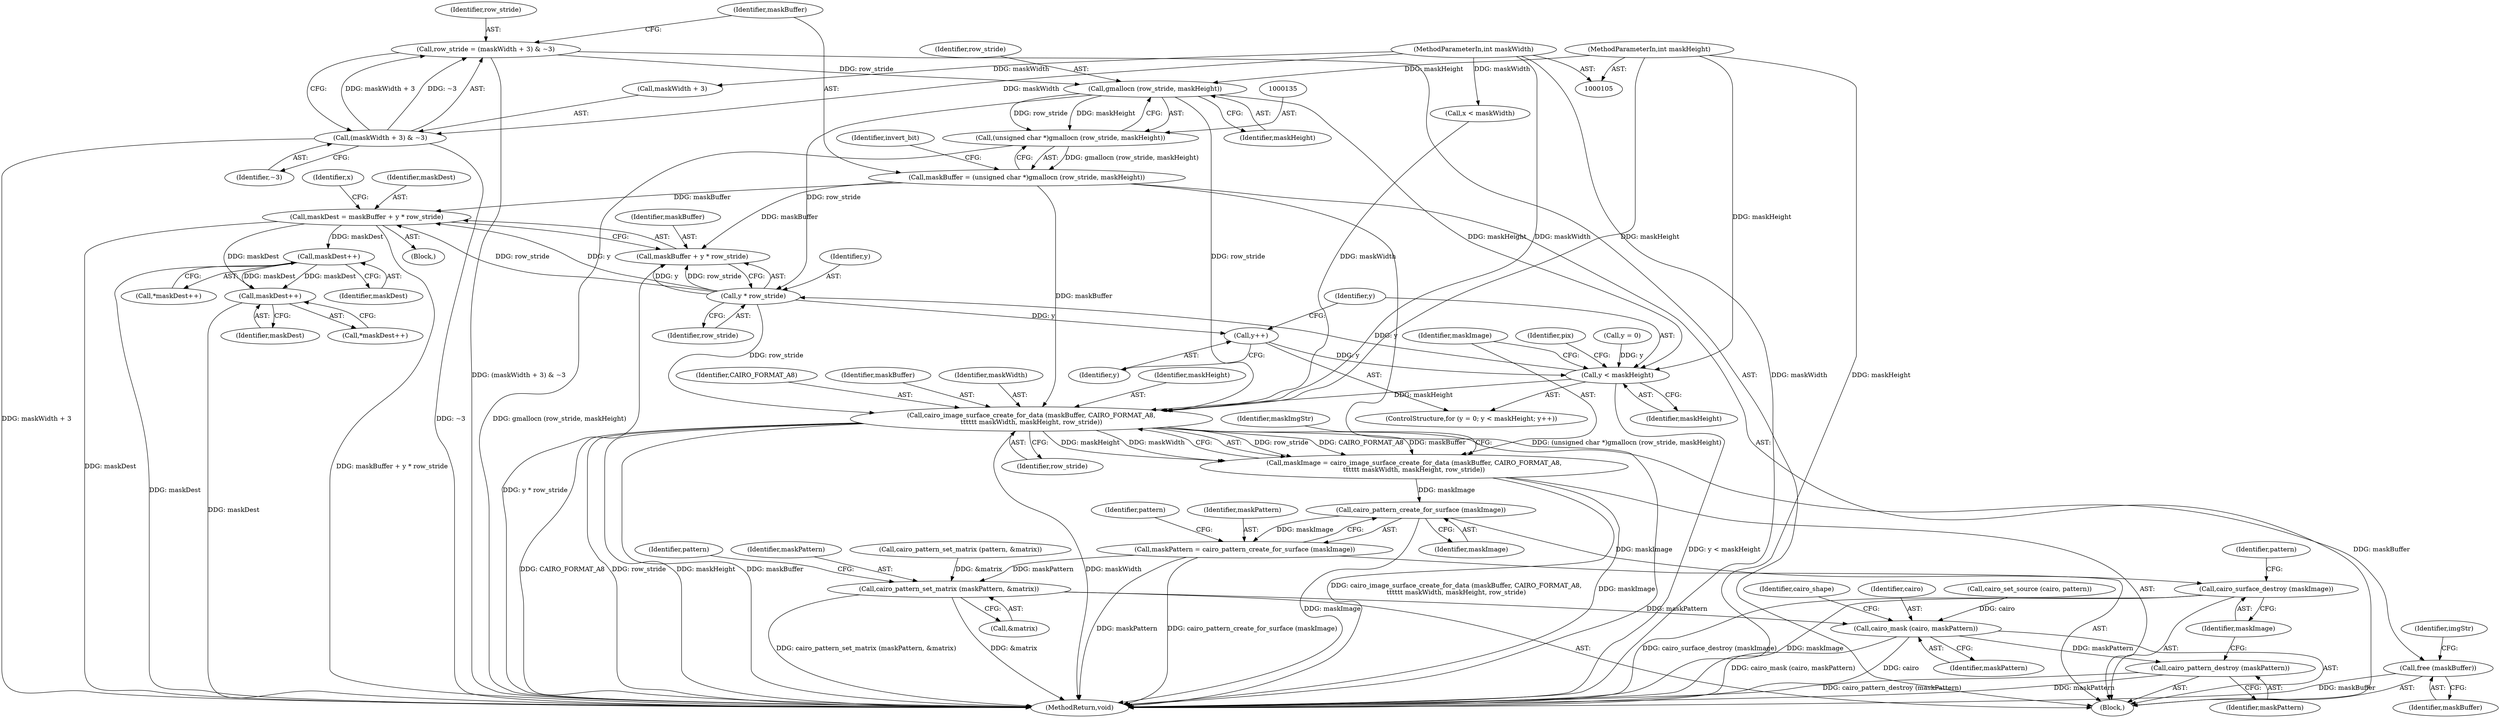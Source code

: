 digraph "0_poppler_7b2d314a61fd0e12f47c62996cb49ec0d1ba747a_2@API" {
"1000136" [label="(Call,gmallocn (row_stride, maskHeight))"];
"1000124" [label="(Call,row_stride = (maskWidth + 3) & ~3)"];
"1000126" [label="(Call,(maskWidth + 3) & ~3)"];
"1000113" [label="(MethodParameterIn,int maskWidth)"];
"1000114" [label="(MethodParameterIn,int maskHeight)"];
"1000134" [label="(Call,(unsigned char *)gmallocn (row_stride, maskHeight))"];
"1000132" [label="(Call,maskBuffer = (unsigned char *)gmallocn (row_stride, maskHeight))"];
"1000165" [label="(Call,maskDest = maskBuffer + y * row_stride)"];
"1000190" [label="(Call,maskDest++)"];
"1000196" [label="(Call,maskDest++)"];
"1000167" [label="(Call,maskBuffer + y * row_stride)"];
"1000201" [label="(Call,cairo_image_surface_create_for_data (maskBuffer, CAIRO_FORMAT_A8,\n\t\t\t\t\t\t maskWidth, maskHeight, row_stride))"];
"1000199" [label="(Call,maskImage = cairo_image_surface_create_for_data (maskBuffer, CAIRO_FORMAT_A8,\n\t\t\t\t\t\t maskWidth, maskHeight, row_stride))"];
"1000295" [label="(Call,cairo_pattern_create_for_surface (maskImage))"];
"1000293" [label="(Call,maskPattern = cairo_pattern_create_for_surface (maskImage))"];
"1000325" [label="(Call,cairo_pattern_set_matrix (maskPattern, &matrix))"];
"1000335" [label="(Call,cairo_mask (cairo, maskPattern))"];
"1000349" [label="(Call,cairo_pattern_destroy (maskPattern))"];
"1000351" [label="(Call,cairo_surface_destroy (maskImage))"];
"1000359" [label="(Call,free (maskBuffer))"];
"1000156" [label="(Call,y < maskHeight)"];
"1000169" [label="(Call,y * row_stride)"];
"1000159" [label="(Call,y++)"];
"1000327" [label="(Call,&matrix)"];
"1000337" [label="(Identifier,maskPattern)"];
"1000336" [label="(Identifier,cairo)"];
"1000157" [label="(Identifier,y)"];
"1000354" [label="(Identifier,pattern)"];
"1000195" [label="(Call,*maskDest++)"];
"1000296" [label="(Identifier,maskImage)"];
"1000321" [label="(Call,cairo_pattern_set_matrix (pattern, &matrix))"];
"1000294" [label="(Identifier,maskPattern)"];
"1000362" [label="(Identifier,imgStr)"];
"1000138" [label="(Identifier,maskHeight)"];
"1000363" [label="(MethodReturn,void)"];
"1000205" [label="(Identifier,maskHeight)"];
"1000200" [label="(Identifier,maskImage)"];
"1000330" [label="(Identifier,pattern)"];
"1000153" [label="(Call,y = 0)"];
"1000156" [label="(Call,y < maskHeight)"];
"1000168" [label="(Identifier,maskBuffer)"];
"1000163" [label="(Identifier,pix)"];
"1000136" [label="(Call,gmallocn (row_stride, maskHeight))"];
"1000203" [label="(Identifier,CAIRO_FORMAT_A8)"];
"1000161" [label="(Block,)"];
"1000359" [label="(Call,free (maskBuffer))"];
"1000176" [label="(Call,x < maskWidth)"];
"1000325" [label="(Call,cairo_pattern_set_matrix (maskPattern, &matrix))"];
"1000332" [label="(Call,cairo_set_source (cairo, pattern))"];
"1000170" [label="(Identifier,y)"];
"1000113" [label="(MethodParameterIn,int maskWidth)"];
"1000206" [label="(Identifier,row_stride)"];
"1000351" [label="(Call,cairo_surface_destroy (maskImage))"];
"1000147" [label="(Identifier,invert_bit)"];
"1000160" [label="(Identifier,y)"];
"1000169" [label="(Call,y * row_stride)"];
"1000174" [label="(Identifier,x)"];
"1000349" [label="(Call,cairo_pattern_destroy (maskPattern))"];
"1000165" [label="(Call,maskDest = maskBuffer + y * row_stride)"];
"1000133" [label="(Identifier,maskBuffer)"];
"1000134" [label="(Call,(unsigned char *)gmallocn (row_stride, maskHeight))"];
"1000202" [label="(Identifier,maskBuffer)"];
"1000197" [label="(Identifier,maskDest)"];
"1000339" [label="(Identifier,cairo_shape)"];
"1000189" [label="(Call,*maskDest++)"];
"1000326" [label="(Identifier,maskPattern)"];
"1000152" [label="(ControlStructure,for (y = 0; y < maskHeight; y++))"];
"1000126" [label="(Call,(maskWidth + 3) & ~3)"];
"1000196" [label="(Call,maskDest++)"];
"1000199" [label="(Call,maskImage = cairo_image_surface_create_for_data (maskBuffer, CAIRO_FORMAT_A8,\n\t\t\t\t\t\t maskWidth, maskHeight, row_stride))"];
"1000201" [label="(Call,cairo_image_surface_create_for_data (maskBuffer, CAIRO_FORMAT_A8,\n\t\t\t\t\t\t maskWidth, maskHeight, row_stride))"];
"1000132" [label="(Call,maskBuffer = (unsigned char *)gmallocn (row_stride, maskHeight))"];
"1000125" [label="(Identifier,row_stride)"];
"1000116" [label="(Block,)"];
"1000158" [label="(Identifier,maskHeight)"];
"1000167" [label="(Call,maskBuffer + y * row_stride)"];
"1000137" [label="(Identifier,row_stride)"];
"1000204" [label="(Identifier,maskWidth)"];
"1000127" [label="(Call,maskWidth + 3)"];
"1000360" [label="(Identifier,maskBuffer)"];
"1000295" [label="(Call,cairo_pattern_create_for_surface (maskImage))"];
"1000191" [label="(Identifier,maskDest)"];
"1000114" [label="(MethodParameterIn,int maskHeight)"];
"1000171" [label="(Identifier,row_stride)"];
"1000352" [label="(Identifier,maskImage)"];
"1000130" [label="(Identifier,~3)"];
"1000166" [label="(Identifier,maskDest)"];
"1000159" [label="(Call,y++)"];
"1000335" [label="(Call,cairo_mask (cairo, maskPattern))"];
"1000208" [label="(Identifier,maskImgStr)"];
"1000299" [label="(Identifier,pattern)"];
"1000190" [label="(Call,maskDest++)"];
"1000124" [label="(Call,row_stride = (maskWidth + 3) & ~3)"];
"1000293" [label="(Call,maskPattern = cairo_pattern_create_for_surface (maskImage))"];
"1000350" [label="(Identifier,maskPattern)"];
"1000136" -> "1000134"  [label="AST: "];
"1000136" -> "1000138"  [label="CFG: "];
"1000137" -> "1000136"  [label="AST: "];
"1000138" -> "1000136"  [label="AST: "];
"1000134" -> "1000136"  [label="CFG: "];
"1000136" -> "1000134"  [label="DDG: row_stride"];
"1000136" -> "1000134"  [label="DDG: maskHeight"];
"1000124" -> "1000136"  [label="DDG: row_stride"];
"1000114" -> "1000136"  [label="DDG: maskHeight"];
"1000136" -> "1000156"  [label="DDG: maskHeight"];
"1000136" -> "1000169"  [label="DDG: row_stride"];
"1000136" -> "1000201"  [label="DDG: row_stride"];
"1000124" -> "1000116"  [label="AST: "];
"1000124" -> "1000126"  [label="CFG: "];
"1000125" -> "1000124"  [label="AST: "];
"1000126" -> "1000124"  [label="AST: "];
"1000133" -> "1000124"  [label="CFG: "];
"1000124" -> "1000363"  [label="DDG: (maskWidth + 3) & ~3"];
"1000126" -> "1000124"  [label="DDG: maskWidth + 3"];
"1000126" -> "1000124"  [label="DDG: ~3"];
"1000126" -> "1000130"  [label="CFG: "];
"1000127" -> "1000126"  [label="AST: "];
"1000130" -> "1000126"  [label="AST: "];
"1000126" -> "1000363"  [label="DDG: ~3"];
"1000126" -> "1000363"  [label="DDG: maskWidth + 3"];
"1000113" -> "1000126"  [label="DDG: maskWidth"];
"1000113" -> "1000105"  [label="AST: "];
"1000113" -> "1000363"  [label="DDG: maskWidth"];
"1000113" -> "1000127"  [label="DDG: maskWidth"];
"1000113" -> "1000176"  [label="DDG: maskWidth"];
"1000113" -> "1000201"  [label="DDG: maskWidth"];
"1000114" -> "1000105"  [label="AST: "];
"1000114" -> "1000363"  [label="DDG: maskHeight"];
"1000114" -> "1000156"  [label="DDG: maskHeight"];
"1000114" -> "1000201"  [label="DDG: maskHeight"];
"1000134" -> "1000132"  [label="AST: "];
"1000135" -> "1000134"  [label="AST: "];
"1000132" -> "1000134"  [label="CFG: "];
"1000134" -> "1000363"  [label="DDG: gmallocn (row_stride, maskHeight)"];
"1000134" -> "1000132"  [label="DDG: gmallocn (row_stride, maskHeight)"];
"1000132" -> "1000116"  [label="AST: "];
"1000133" -> "1000132"  [label="AST: "];
"1000147" -> "1000132"  [label="CFG: "];
"1000132" -> "1000363"  [label="DDG: (unsigned char *)gmallocn (row_stride, maskHeight)"];
"1000132" -> "1000165"  [label="DDG: maskBuffer"];
"1000132" -> "1000167"  [label="DDG: maskBuffer"];
"1000132" -> "1000201"  [label="DDG: maskBuffer"];
"1000165" -> "1000161"  [label="AST: "];
"1000165" -> "1000167"  [label="CFG: "];
"1000166" -> "1000165"  [label="AST: "];
"1000167" -> "1000165"  [label="AST: "];
"1000174" -> "1000165"  [label="CFG: "];
"1000165" -> "1000363"  [label="DDG: maskDest"];
"1000165" -> "1000363"  [label="DDG: maskBuffer + y * row_stride"];
"1000169" -> "1000165"  [label="DDG: y"];
"1000169" -> "1000165"  [label="DDG: row_stride"];
"1000165" -> "1000190"  [label="DDG: maskDest"];
"1000165" -> "1000196"  [label="DDG: maskDest"];
"1000190" -> "1000189"  [label="AST: "];
"1000190" -> "1000191"  [label="CFG: "];
"1000191" -> "1000190"  [label="AST: "];
"1000189" -> "1000190"  [label="CFG: "];
"1000190" -> "1000363"  [label="DDG: maskDest"];
"1000196" -> "1000190"  [label="DDG: maskDest"];
"1000190" -> "1000196"  [label="DDG: maskDest"];
"1000196" -> "1000195"  [label="AST: "];
"1000196" -> "1000197"  [label="CFG: "];
"1000197" -> "1000196"  [label="AST: "];
"1000195" -> "1000196"  [label="CFG: "];
"1000196" -> "1000363"  [label="DDG: maskDest"];
"1000167" -> "1000169"  [label="CFG: "];
"1000168" -> "1000167"  [label="AST: "];
"1000169" -> "1000167"  [label="AST: "];
"1000167" -> "1000363"  [label="DDG: y * row_stride"];
"1000169" -> "1000167"  [label="DDG: y"];
"1000169" -> "1000167"  [label="DDG: row_stride"];
"1000201" -> "1000199"  [label="AST: "];
"1000201" -> "1000206"  [label="CFG: "];
"1000202" -> "1000201"  [label="AST: "];
"1000203" -> "1000201"  [label="AST: "];
"1000204" -> "1000201"  [label="AST: "];
"1000205" -> "1000201"  [label="AST: "];
"1000206" -> "1000201"  [label="AST: "];
"1000199" -> "1000201"  [label="CFG: "];
"1000201" -> "1000363"  [label="DDG: row_stride"];
"1000201" -> "1000363"  [label="DDG: CAIRO_FORMAT_A8"];
"1000201" -> "1000363"  [label="DDG: maskHeight"];
"1000201" -> "1000363"  [label="DDG: maskBuffer"];
"1000201" -> "1000363"  [label="DDG: maskWidth"];
"1000201" -> "1000199"  [label="DDG: row_stride"];
"1000201" -> "1000199"  [label="DDG: CAIRO_FORMAT_A8"];
"1000201" -> "1000199"  [label="DDG: maskBuffer"];
"1000201" -> "1000199"  [label="DDG: maskHeight"];
"1000201" -> "1000199"  [label="DDG: maskWidth"];
"1000176" -> "1000201"  [label="DDG: maskWidth"];
"1000156" -> "1000201"  [label="DDG: maskHeight"];
"1000169" -> "1000201"  [label="DDG: row_stride"];
"1000201" -> "1000359"  [label="DDG: maskBuffer"];
"1000199" -> "1000116"  [label="AST: "];
"1000200" -> "1000199"  [label="AST: "];
"1000208" -> "1000199"  [label="CFG: "];
"1000199" -> "1000363"  [label="DDG: cairo_image_surface_create_for_data (maskBuffer, CAIRO_FORMAT_A8,\n\t\t\t\t\t\t maskWidth, maskHeight, row_stride)"];
"1000199" -> "1000363"  [label="DDG: maskImage"];
"1000199" -> "1000295"  [label="DDG: maskImage"];
"1000295" -> "1000293"  [label="AST: "];
"1000295" -> "1000296"  [label="CFG: "];
"1000296" -> "1000295"  [label="AST: "];
"1000293" -> "1000295"  [label="CFG: "];
"1000295" -> "1000363"  [label="DDG: maskImage"];
"1000295" -> "1000293"  [label="DDG: maskImage"];
"1000295" -> "1000351"  [label="DDG: maskImage"];
"1000293" -> "1000116"  [label="AST: "];
"1000294" -> "1000293"  [label="AST: "];
"1000299" -> "1000293"  [label="CFG: "];
"1000293" -> "1000363"  [label="DDG: maskPattern"];
"1000293" -> "1000363"  [label="DDG: cairo_pattern_create_for_surface (maskImage)"];
"1000293" -> "1000325"  [label="DDG: maskPattern"];
"1000325" -> "1000116"  [label="AST: "];
"1000325" -> "1000327"  [label="CFG: "];
"1000326" -> "1000325"  [label="AST: "];
"1000327" -> "1000325"  [label="AST: "];
"1000330" -> "1000325"  [label="CFG: "];
"1000325" -> "1000363"  [label="DDG: cairo_pattern_set_matrix (maskPattern, &matrix)"];
"1000325" -> "1000363"  [label="DDG: &matrix"];
"1000321" -> "1000325"  [label="DDG: &matrix"];
"1000325" -> "1000335"  [label="DDG: maskPattern"];
"1000335" -> "1000116"  [label="AST: "];
"1000335" -> "1000337"  [label="CFG: "];
"1000336" -> "1000335"  [label="AST: "];
"1000337" -> "1000335"  [label="AST: "];
"1000339" -> "1000335"  [label="CFG: "];
"1000335" -> "1000363"  [label="DDG: cairo"];
"1000335" -> "1000363"  [label="DDG: cairo_mask (cairo, maskPattern)"];
"1000332" -> "1000335"  [label="DDG: cairo"];
"1000335" -> "1000349"  [label="DDG: maskPattern"];
"1000349" -> "1000116"  [label="AST: "];
"1000349" -> "1000350"  [label="CFG: "];
"1000350" -> "1000349"  [label="AST: "];
"1000352" -> "1000349"  [label="CFG: "];
"1000349" -> "1000363"  [label="DDG: cairo_pattern_destroy (maskPattern)"];
"1000349" -> "1000363"  [label="DDG: maskPattern"];
"1000351" -> "1000116"  [label="AST: "];
"1000351" -> "1000352"  [label="CFG: "];
"1000352" -> "1000351"  [label="AST: "];
"1000354" -> "1000351"  [label="CFG: "];
"1000351" -> "1000363"  [label="DDG: cairo_surface_destroy (maskImage)"];
"1000351" -> "1000363"  [label="DDG: maskImage"];
"1000359" -> "1000116"  [label="AST: "];
"1000359" -> "1000360"  [label="CFG: "];
"1000360" -> "1000359"  [label="AST: "];
"1000362" -> "1000359"  [label="CFG: "];
"1000359" -> "1000363"  [label="DDG: maskBuffer"];
"1000156" -> "1000152"  [label="AST: "];
"1000156" -> "1000158"  [label="CFG: "];
"1000157" -> "1000156"  [label="AST: "];
"1000158" -> "1000156"  [label="AST: "];
"1000163" -> "1000156"  [label="CFG: "];
"1000200" -> "1000156"  [label="CFG: "];
"1000156" -> "1000363"  [label="DDG: y < maskHeight"];
"1000159" -> "1000156"  [label="DDG: y"];
"1000153" -> "1000156"  [label="DDG: y"];
"1000156" -> "1000169"  [label="DDG: y"];
"1000169" -> "1000171"  [label="CFG: "];
"1000170" -> "1000169"  [label="AST: "];
"1000171" -> "1000169"  [label="AST: "];
"1000169" -> "1000159"  [label="DDG: y"];
"1000159" -> "1000152"  [label="AST: "];
"1000159" -> "1000160"  [label="CFG: "];
"1000160" -> "1000159"  [label="AST: "];
"1000157" -> "1000159"  [label="CFG: "];
}
